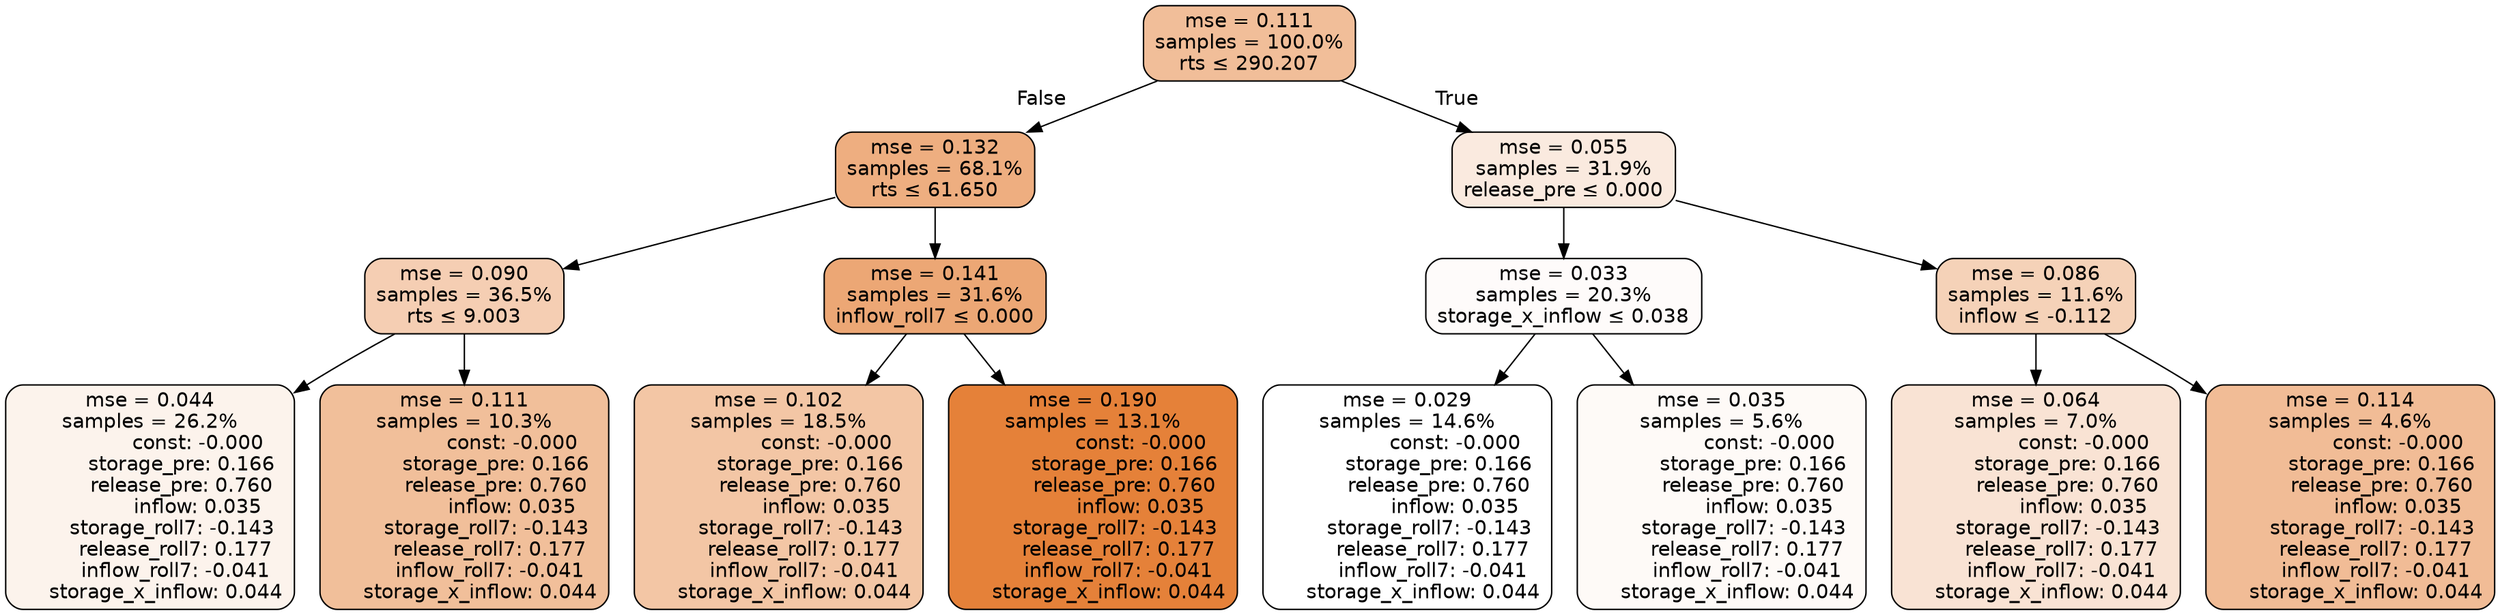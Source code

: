 digraph tree {
node [shape=rectangle, style="filled, rounded", color="black", fontname=helvetica] ;
edge [fontname=helvetica] ;
	"0" [label="mse = 0.111
samples = 100.0%
rts &le; 290.207", fillcolor="#f1be99"]
	"1" [label="mse = 0.132
samples = 68.1%
rts &le; 61.650", fillcolor="#eeae80"]
	"2" [label="mse = 0.090
samples = 36.5%
rts &le; 9.003", fillcolor="#f5ceb3"]
	"3" [label="mse = 0.044
samples = 26.2%
               const: -0.000
          storage_pre: 0.166
          release_pre: 0.760
               inflow: 0.035
       storage_roll7: -0.143
        release_roll7: 0.177
        inflow_roll7: -0.041
     storage_x_inflow: 0.044", fillcolor="#fcf3ec"]
	"4" [label="mse = 0.111
samples = 10.3%
               const: -0.000
          storage_pre: 0.166
          release_pre: 0.760
               inflow: 0.035
       storage_roll7: -0.143
        release_roll7: 0.177
        inflow_roll7: -0.041
     storage_x_inflow: 0.044", fillcolor="#f1bf9a"]
	"5" [label="mse = 0.141
samples = 31.6%
inflow_roll7 &le; 0.000", fillcolor="#eca775"]
	"6" [label="mse = 0.102
samples = 18.5%
               const: -0.000
          storage_pre: 0.166
          release_pre: 0.760
               inflow: 0.035
       storage_roll7: -0.143
        release_roll7: 0.177
        inflow_roll7: -0.041
     storage_x_inflow: 0.044", fillcolor="#f3c6a5"]
	"7" [label="mse = 0.190
samples = 13.1%
               const: -0.000
          storage_pre: 0.166
          release_pre: 0.760
               inflow: 0.035
       storage_roll7: -0.143
        release_roll7: 0.177
        inflow_roll7: -0.041
     storage_x_inflow: 0.044", fillcolor="#e58139"]
	"8" [label="mse = 0.055
samples = 31.9%
release_pre &le; 0.000", fillcolor="#faeadf"]
	"9" [label="mse = 0.033
samples = 20.3%
storage_x_inflow &le; 0.038", fillcolor="#fefbfa"]
	"10" [label="mse = 0.029
samples = 14.6%
               const: -0.000
          storage_pre: 0.166
          release_pre: 0.760
               inflow: 0.035
       storage_roll7: -0.143
        release_roll7: 0.177
        inflow_roll7: -0.041
     storage_x_inflow: 0.044", fillcolor="#ffffff"]
	"11" [label="mse = 0.035
samples = 5.6%
               const: -0.000
          storage_pre: 0.166
          release_pre: 0.760
               inflow: 0.035
       storage_roll7: -0.143
        release_roll7: 0.177
        inflow_roll7: -0.041
     storage_x_inflow: 0.044", fillcolor="#fefaf7"]
	"12" [label="mse = 0.086
samples = 11.6%
inflow &le; -0.112", fillcolor="#f5d2b8"]
	"13" [label="mse = 0.064
samples = 7.0%
               const: -0.000
          storage_pre: 0.166
          release_pre: 0.760
               inflow: 0.035
       storage_roll7: -0.143
        release_roll7: 0.177
        inflow_roll7: -0.041
     storage_x_inflow: 0.044", fillcolor="#f9e3d4"]
	"14" [label="mse = 0.114
samples = 4.6%
               const: -0.000
          storage_pre: 0.166
          release_pre: 0.760
               inflow: 0.035
       storage_roll7: -0.143
        release_roll7: 0.177
        inflow_roll7: -0.041
     storage_x_inflow: 0.044", fillcolor="#f1bc96"]

	"0" -> "1" [labeldistance=2.5, labelangle=45, headlabel="False"]
	"1" -> "2"
	"2" -> "3"
	"2" -> "4"
	"1" -> "5"
	"5" -> "6"
	"5" -> "7"
	"0" -> "8" [labeldistance=2.5, labelangle=-45, headlabel="True"]
	"8" -> "9"
	"9" -> "10"
	"9" -> "11"
	"8" -> "12"
	"12" -> "13"
	"12" -> "14"
}